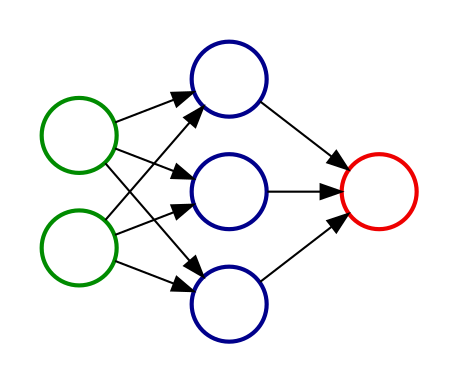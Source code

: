 digraph G {

    rankdir=LR
	splines=line
        
    node [fixedsize=true, label="", penwidth=2];

    subgraph cluster_0 {
        color=transparent;
		node [style=solid, color=green4, shape=circle];
		x1 x2;
		label = "";
	}

	subgraph cluster_1 {
        color=transparent;
		node [style=solid, color=blue4, shape=circle];
		a12 a22 a32;
		label = "";
	}

	subgraph cluster_2 {
        color=transparent;
		node [style=solid, color=red2, shape=circle];
		O;
		label="";
	}

    edge [
        arrowhead="normal"
    ];

    x1 -> a12;
    x1 -> a22;
    x1 -> a32;
    x2 -> a12;
    x2 -> a22;
    x2 -> a32;

    a12 -> O
    a22 -> O
    a32 -> O

}
